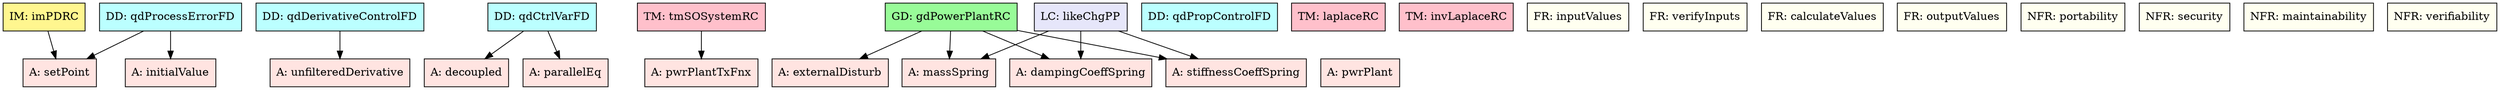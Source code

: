 digraph avsall {
	qdProcessErrorFD -> setPoint;
	qdProcessErrorFD -> initialValue;
	qdDerivativeControlFD -> unfilteredDerivative;
	qdCtrlVarFD -> decoupled;
	qdCtrlVarFD -> parallelEq;
	tmSOSystemRC -> pwrPlantTxFnx;
	gdPowerPlantRC -> externalDisturb;
	gdPowerPlantRC -> massSpring;
	gdPowerPlantRC -> dampingCoeffSpring;
	gdPowerPlantRC -> stiffnessCoeffSpring;
	imPDRC -> setPoint;
	likeChgPP -> massSpring;
	likeChgPP -> dampingCoeffSpring;
	likeChgPP -> stiffnessCoeffSpring;


	pwrPlant	[shape=box, color=black, style=filled, fillcolor=mistyrose, label="A: pwrPlant"];
	decoupled	[shape=box, color=black, style=filled, fillcolor=mistyrose, label="A: decoupled"];
	setPoint	[shape=box, color=black, style=filled, fillcolor=mistyrose, label="A: setPoint"];
	externalDisturb	[shape=box, color=black, style=filled, fillcolor=mistyrose, label="A: externalDisturb"];
	initialValue	[shape=box, color=black, style=filled, fillcolor=mistyrose, label="A: initialValue"];
	parallelEq	[shape=box, color=black, style=filled, fillcolor=mistyrose, label="A: parallelEq"];
	unfilteredDerivative	[shape=box, color=black, style=filled, fillcolor=mistyrose, label="A: unfilteredDerivative"];
	pwrPlantTxFnx	[shape=box, color=black, style=filled, fillcolor=mistyrose, label="A: pwrPlantTxFnx"];
	massSpring	[shape=box, color=black, style=filled, fillcolor=mistyrose, label="A: massSpring"];
	dampingCoeffSpring	[shape=box, color=black, style=filled, fillcolor=mistyrose, label="A: dampingCoeffSpring"];
	stiffnessCoeffSpring	[shape=box, color=black, style=filled, fillcolor=mistyrose, label="A: stiffnessCoeffSpring"];

	subgraph A {
	rank="same"
	{pwrPlant, decoupled, setPoint, externalDisturb, initialValue, parallelEq, unfilteredDerivative, pwrPlantTxFnx, massSpring, dampingCoeffSpring, stiffnessCoeffSpring}
	}

	qdProcessErrorFD	[shape=box, color=black, style=filled, fillcolor=paleturquoise1, label="DD: qdProcessErrorFD"];
	qdPropControlFD	[shape=box, color=black, style=filled, fillcolor=paleturquoise1, label="DD: qdPropControlFD"];
	qdDerivativeControlFD	[shape=box, color=black, style=filled, fillcolor=paleturquoise1, label="DD: qdDerivativeControlFD"];
	qdCtrlVarFD	[shape=box, color=black, style=filled, fillcolor=paleturquoise1, label="DD: qdCtrlVarFD"];

	subgraph DD {
	rank="same"
	{qdProcessErrorFD, qdPropControlFD, qdDerivativeControlFD, qdCtrlVarFD}
	}

	laplaceRC	[shape=box, color=black, style=filled, fillcolor=pink, label="TM: laplaceRC"];
	invLaplaceRC	[shape=box, color=black, style=filled, fillcolor=pink, label="TM: invLaplaceRC"];
	tmSOSystemRC	[shape=box, color=black, style=filled, fillcolor=pink, label="TM: tmSOSystemRC"];

	subgraph TM {
	rank="same"
	{laplaceRC, invLaplaceRC, tmSOSystemRC}
	}

	gdPowerPlantRC	[shape=box, color=black, style=filled, fillcolor=palegreen, label="GD: gdPowerPlantRC"];

	subgraph GD {
	rank="same"
	{gdPowerPlantRC}
	}

	imPDRC	[shape=box, color=black, style=filled, fillcolor=khaki1, label="IM: imPDRC"];

	subgraph IM {
	rank="same"
	{imPDRC}
	}

	inputValues	[shape=box, color=black, style=filled, fillcolor=ivory, label="FR: inputValues"];
	verifyInputs	[shape=box, color=black, style=filled, fillcolor=ivory, label="FR: verifyInputs"];
	calculateValues	[shape=box, color=black, style=filled, fillcolor=ivory, label="FR: calculateValues"];
	outputValues	[shape=box, color=black, style=filled, fillcolor=ivory, label="FR: outputValues"];
	portability	[shape=box, color=black, style=filled, fillcolor=ivory, label="NFR: portability"];
	security	[shape=box, color=black, style=filled, fillcolor=ivory, label="NFR: security"];
	maintainability	[shape=box, color=black, style=filled, fillcolor=ivory, label="NFR: maintainability"];
	verifiability	[shape=box, color=black, style=filled, fillcolor=ivory, label="NFR: verifiability"];

	subgraph R {
	rank="same"
	{inputValues, verifyInputs, calculateValues, outputValues, portability, security, maintainability, verifiability}
	}

	likeChgPP	[shape=box, color=black, style=filled, fillcolor=lavender, label="LC: likeChgPP"];

	subgraph C {
	rank="same"
	{likeChgPP}
	}

}
